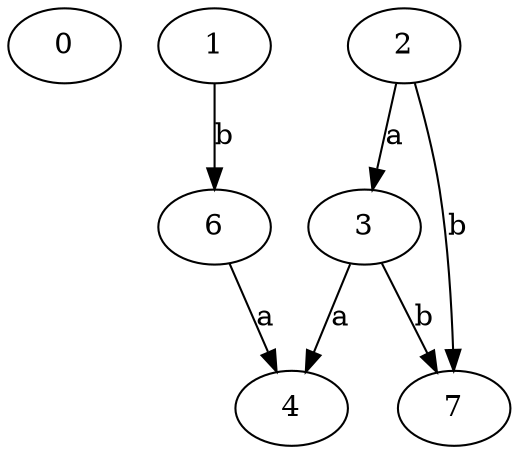strict digraph  {
0;
3;
4;
6;
1;
7;
2;
3 -> 4  [label=a];
3 -> 7  [label=b];
6 -> 4  [label=a];
1 -> 6  [label=b];
2 -> 3  [label=a];
2 -> 7  [label=b];
}
